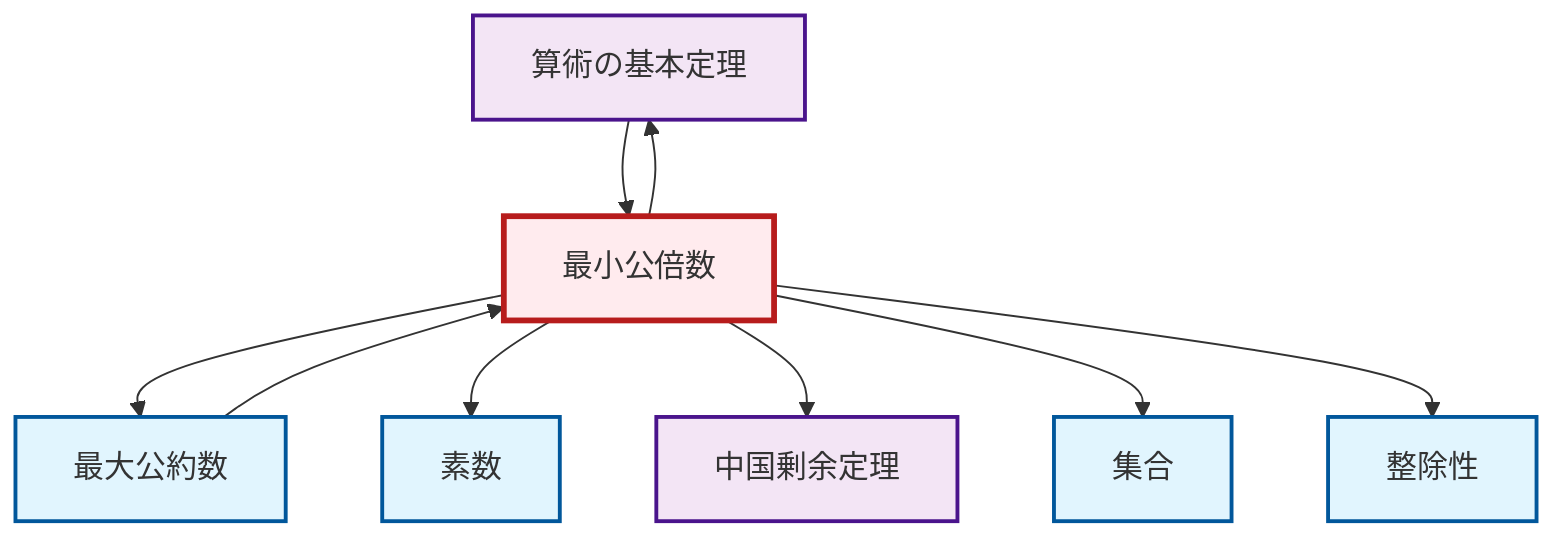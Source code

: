 graph TD
    classDef definition fill:#e1f5fe,stroke:#01579b,stroke-width:2px
    classDef theorem fill:#f3e5f5,stroke:#4a148c,stroke-width:2px
    classDef axiom fill:#fff3e0,stroke:#e65100,stroke-width:2px
    classDef example fill:#e8f5e9,stroke:#1b5e20,stroke-width:2px
    classDef current fill:#ffebee,stroke:#b71c1c,stroke-width:3px
    thm-fundamental-arithmetic["算術の基本定理"]:::theorem
    def-gcd["最大公約数"]:::definition
    def-divisibility["整除性"]:::definition
    def-set["集合"]:::definition
    thm-chinese-remainder["中国剰余定理"]:::theorem
    def-lcm["最小公倍数"]:::definition
    def-prime["素数"]:::definition
    def-lcm --> def-gcd
    def-lcm --> def-prime
    def-gcd --> def-lcm
    def-lcm --> thm-chinese-remainder
    def-lcm --> def-set
    thm-fundamental-arithmetic --> def-lcm
    def-lcm --> thm-fundamental-arithmetic
    def-lcm --> def-divisibility
    class def-lcm current